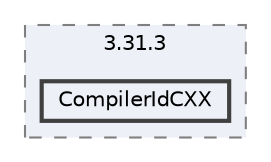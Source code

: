 digraph "googletest/build/CMakeFiles/3.31.3/CompilerIdCXX"
{
 // LATEX_PDF_SIZE
  bgcolor="transparent";
  edge [fontname=Helvetica,fontsize=10,labelfontname=Helvetica,labelfontsize=10];
  node [fontname=Helvetica,fontsize=10,shape=box,height=0.2,width=0.4];
  compound=true
  subgraph clusterdir_75027cdb96e373ff424112f095aea08e {
    graph [ bgcolor="#edf0f7", pencolor="grey50", label="3.31.3", fontname=Helvetica,fontsize=10 style="filled,dashed", URL="dir_75027cdb96e373ff424112f095aea08e.html",tooltip=""]
  dir_6f5bd4bd2dab2e4bb7e34ea3115c0140 [label="CompilerIdCXX", fillcolor="#edf0f7", color="grey25", style="filled,bold", URL="dir_6f5bd4bd2dab2e4bb7e34ea3115c0140.html",tooltip=""];
  }
}
